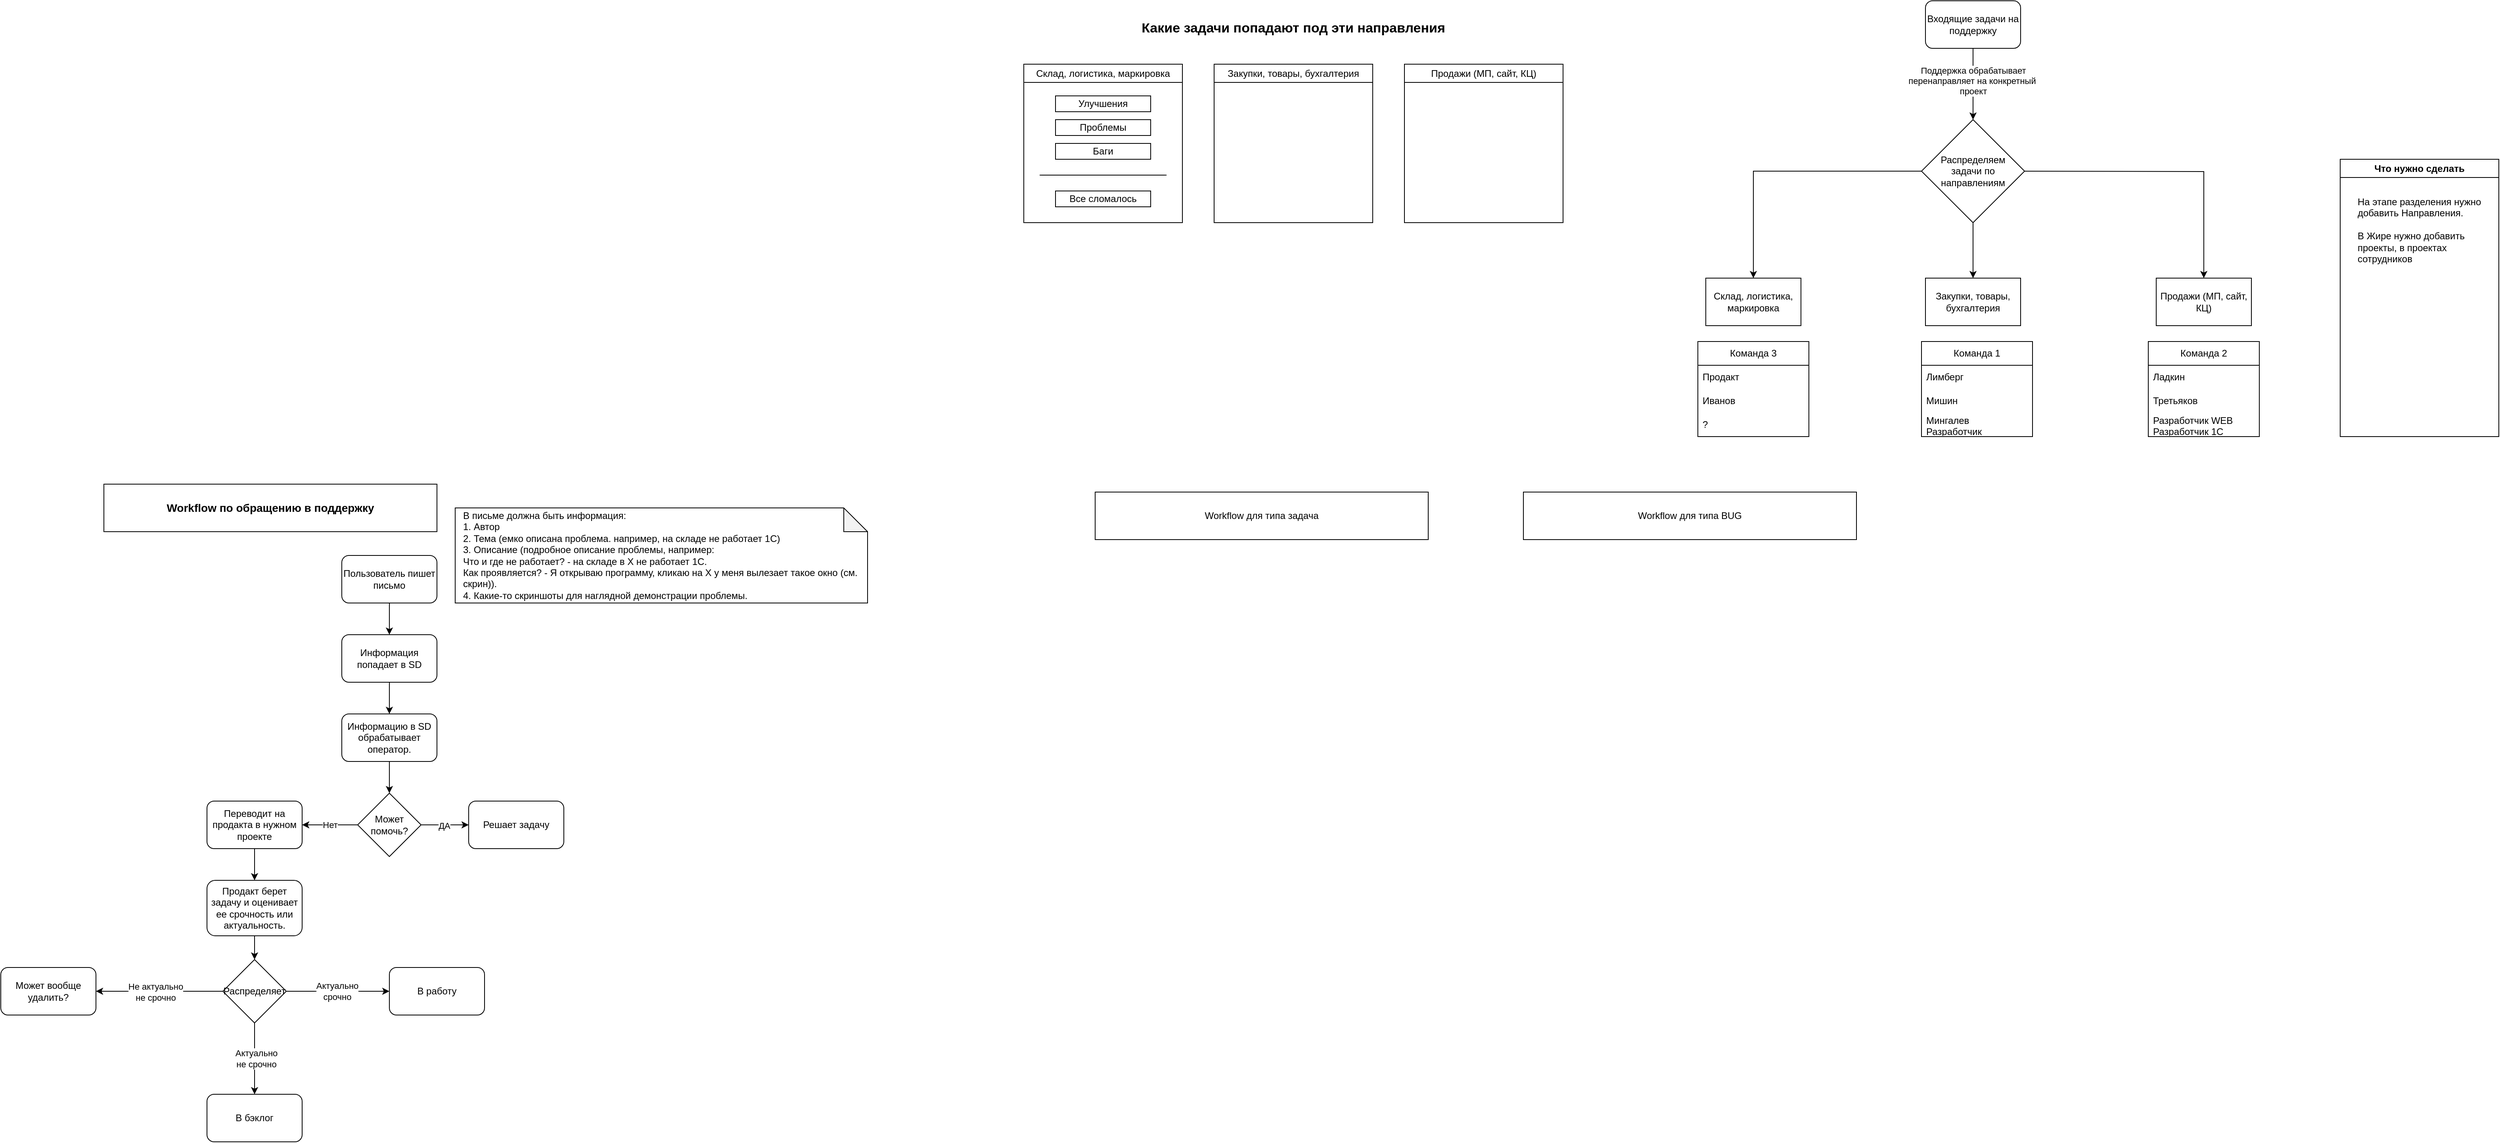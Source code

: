 <mxfile version="24.7.16">
  <diagram name="Page-1" id="zKJSg474zFUpfC8e5f8t">
    <mxGraphModel dx="4901" dy="922" grid="1" gridSize="10" guides="1" tooltips="1" connect="1" arrows="1" fold="1" page="1" pageScale="1" pageWidth="827" pageHeight="1169" math="0" shadow="0">
      <root>
        <mxCell id="0" />
        <mxCell id="1" parent="0" />
        <mxCell id="clkhZw_3v-03GrpoqzjB-17" value="" style="edgeStyle=orthogonalEdgeStyle;rounded=0;orthogonalLoop=1;jettySize=auto;html=1;" parent="1" source="xmXq3l9Uws817rKE1H1e-1" target="clkhZw_3v-03GrpoqzjB-3" edge="1">
          <mxGeometry relative="1" as="geometry" />
        </mxCell>
        <mxCell id="6zCM-tVnXvu0zWscigJL-20" value="Поддержка обрабатывает&lt;div&gt;перенаправляет на конкретный&amp;nbsp;&lt;/div&gt;&lt;div&gt;проект&lt;/div&gt;" style="edgeLabel;html=1;align=center;verticalAlign=middle;resizable=0;points=[];" parent="clkhZw_3v-03GrpoqzjB-17" vertex="1" connectable="0">
          <mxGeometry x="-0.086" relative="1" as="geometry">
            <mxPoint as="offset" />
          </mxGeometry>
        </mxCell>
        <mxCell id="xmXq3l9Uws817rKE1H1e-1" value="Входящие задачи на поддержку" style="rounded=1;whiteSpace=wrap;html=1;" parent="1" vertex="1">
          <mxGeometry x="-473" y="10" width="120" height="60" as="geometry" />
        </mxCell>
        <mxCell id="clkhZw_3v-03GrpoqzjB-6" value="" style="edgeStyle=orthogonalEdgeStyle;rounded=0;orthogonalLoop=1;jettySize=auto;html=1;" parent="1" source="clkhZw_3v-03GrpoqzjB-3" target="clkhZw_3v-03GrpoqzjB-5" edge="1">
          <mxGeometry relative="1" as="geometry" />
        </mxCell>
        <mxCell id="clkhZw_3v-03GrpoqzjB-13" value="" style="edgeStyle=orthogonalEdgeStyle;rounded=0;orthogonalLoop=1;jettySize=auto;html=1;exitX=0.5;exitY=1;exitDx=0;exitDy=0;" parent="1" source="clkhZw_3v-03GrpoqzjB-3" target="clkhZw_3v-03GrpoqzjB-7" edge="1">
          <mxGeometry relative="1" as="geometry" />
        </mxCell>
        <mxCell id="clkhZw_3v-03GrpoqzjB-16" style="edgeStyle=orthogonalEdgeStyle;rounded=0;orthogonalLoop=1;jettySize=auto;html=1;exitX=1;exitY=0.5;exitDx=0;exitDy=0;entryX=0.5;entryY=0;entryDx=0;entryDy=0;" parent="1" target="clkhZw_3v-03GrpoqzjB-15" edge="1">
          <mxGeometry relative="1" as="geometry">
            <mxPoint x="-380" y="225" as="sourcePoint" />
          </mxGeometry>
        </mxCell>
        <mxCell id="clkhZw_3v-03GrpoqzjB-3" value="Распределяем&lt;div&gt;задачи по направлениям&lt;/div&gt;" style="rhombus;whiteSpace=wrap;html=1;" parent="1" vertex="1">
          <mxGeometry x="-478" y="160" width="130" height="130" as="geometry" />
        </mxCell>
        <mxCell id="clkhZw_3v-03GrpoqzjB-5" value="Склад, логистика, маркировка" style="whiteSpace=wrap;html=1;" parent="1" vertex="1">
          <mxGeometry x="-750" y="360" width="120" height="60" as="geometry" />
        </mxCell>
        <mxCell id="clkhZw_3v-03GrpoqzjB-7" value="Закупки, товары, бухгалтерия" style="whiteSpace=wrap;html=1;" parent="1" vertex="1">
          <mxGeometry x="-473" y="360" width="120" height="60" as="geometry" />
        </mxCell>
        <mxCell id="clkhZw_3v-03GrpoqzjB-15" value="Продажи (МП, сайт, КЦ)" style="whiteSpace=wrap;html=1;" parent="1" vertex="1">
          <mxGeometry x="-182" y="360" width="120" height="60" as="geometry" />
        </mxCell>
        <mxCell id="6zCM-tVnXvu0zWscigJL-4" value="Команда 2" style="swimlane;fontStyle=0;childLayout=stackLayout;horizontal=1;startSize=30;horizontalStack=0;resizeParent=1;resizeParentMax=0;resizeLast=0;collapsible=1;marginBottom=0;whiteSpace=wrap;html=1;" parent="1" vertex="1">
          <mxGeometry x="-192" y="440" width="140" height="120" as="geometry" />
        </mxCell>
        <mxCell id="6zCM-tVnXvu0zWscigJL-5" value="Ладкин" style="text;strokeColor=none;fillColor=none;align=left;verticalAlign=middle;spacingLeft=4;spacingRight=4;overflow=hidden;points=[[0,0.5],[1,0.5]];portConstraint=eastwest;rotatable=0;whiteSpace=wrap;html=1;" parent="6zCM-tVnXvu0zWscigJL-4" vertex="1">
          <mxGeometry y="30" width="140" height="30" as="geometry" />
        </mxCell>
        <mxCell id="6zCM-tVnXvu0zWscigJL-6" value="Третьяков" style="text;strokeColor=none;fillColor=none;align=left;verticalAlign=middle;spacingLeft=4;spacingRight=4;overflow=hidden;points=[[0,0.5],[1,0.5]];portConstraint=eastwest;rotatable=0;whiteSpace=wrap;html=1;" parent="6zCM-tVnXvu0zWscigJL-4" vertex="1">
          <mxGeometry y="60" width="140" height="30" as="geometry" />
        </mxCell>
        <mxCell id="6zCM-tVnXvu0zWscigJL-7" value="Разработчик WEB&lt;div&gt;Разработчик 1С&lt;/div&gt;" style="text;strokeColor=none;fillColor=none;align=left;verticalAlign=middle;spacingLeft=4;spacingRight=4;overflow=hidden;points=[[0,0.5],[1,0.5]];portConstraint=eastwest;rotatable=0;whiteSpace=wrap;html=1;" parent="6zCM-tVnXvu0zWscigJL-4" vertex="1">
          <mxGeometry y="90" width="140" height="30" as="geometry" />
        </mxCell>
        <mxCell id="6zCM-tVnXvu0zWscigJL-8" value="Команда 1" style="swimlane;fontStyle=0;childLayout=stackLayout;horizontal=1;startSize=30;horizontalStack=0;resizeParent=1;resizeParentMax=0;resizeLast=0;collapsible=1;marginBottom=0;whiteSpace=wrap;html=1;" parent="1" vertex="1">
          <mxGeometry x="-478" y="440" width="140" height="120" as="geometry" />
        </mxCell>
        <mxCell id="6zCM-tVnXvu0zWscigJL-9" value="Лимберг" style="text;strokeColor=none;fillColor=none;align=left;verticalAlign=middle;spacingLeft=4;spacingRight=4;overflow=hidden;points=[[0,0.5],[1,0.5]];portConstraint=eastwest;rotatable=0;whiteSpace=wrap;html=1;" parent="6zCM-tVnXvu0zWscigJL-8" vertex="1">
          <mxGeometry y="30" width="140" height="30" as="geometry" />
        </mxCell>
        <mxCell id="6zCM-tVnXvu0zWscigJL-10" value="Мишин" style="text;strokeColor=none;fillColor=none;align=left;verticalAlign=middle;spacingLeft=4;spacingRight=4;overflow=hidden;points=[[0,0.5],[1,0.5]];portConstraint=eastwest;rotatable=0;whiteSpace=wrap;html=1;" parent="6zCM-tVnXvu0zWscigJL-8" vertex="1">
          <mxGeometry y="60" width="140" height="30" as="geometry" />
        </mxCell>
        <mxCell id="6zCM-tVnXvu0zWscigJL-11" value="Мингалев&lt;div&gt;Разработчик&lt;/div&gt;" style="text;strokeColor=none;fillColor=none;align=left;verticalAlign=middle;spacingLeft=4;spacingRight=4;overflow=hidden;points=[[0,0.5],[1,0.5]];portConstraint=eastwest;rotatable=0;whiteSpace=wrap;html=1;" parent="6zCM-tVnXvu0zWscigJL-8" vertex="1">
          <mxGeometry y="90" width="140" height="30" as="geometry" />
        </mxCell>
        <mxCell id="6zCM-tVnXvu0zWscigJL-12" value="Команда 3" style="swimlane;fontStyle=0;childLayout=stackLayout;horizontal=1;startSize=30;horizontalStack=0;resizeParent=1;resizeParentMax=0;resizeLast=0;collapsible=1;marginBottom=0;whiteSpace=wrap;html=1;" parent="1" vertex="1">
          <mxGeometry x="-760" y="440" width="140" height="120" as="geometry" />
        </mxCell>
        <mxCell id="6zCM-tVnXvu0zWscigJL-13" value="Продакт" style="text;strokeColor=none;fillColor=none;align=left;verticalAlign=middle;spacingLeft=4;spacingRight=4;overflow=hidden;points=[[0,0.5],[1,0.5]];portConstraint=eastwest;rotatable=0;whiteSpace=wrap;html=1;" parent="6zCM-tVnXvu0zWscigJL-12" vertex="1">
          <mxGeometry y="30" width="140" height="30" as="geometry" />
        </mxCell>
        <mxCell id="6zCM-tVnXvu0zWscigJL-14" value="Иванов" style="text;strokeColor=none;fillColor=none;align=left;verticalAlign=middle;spacingLeft=4;spacingRight=4;overflow=hidden;points=[[0,0.5],[1,0.5]];portConstraint=eastwest;rotatable=0;whiteSpace=wrap;html=1;" parent="6zCM-tVnXvu0zWscigJL-12" vertex="1">
          <mxGeometry y="60" width="140" height="30" as="geometry" />
        </mxCell>
        <mxCell id="6zCM-tVnXvu0zWscigJL-15" value="?" style="text;strokeColor=none;fillColor=none;align=left;verticalAlign=middle;spacingLeft=4;spacingRight=4;overflow=hidden;points=[[0,0.5],[1,0.5]];portConstraint=eastwest;rotatable=0;whiteSpace=wrap;html=1;" parent="6zCM-tVnXvu0zWscigJL-12" vertex="1">
          <mxGeometry y="90" width="140" height="30" as="geometry" />
        </mxCell>
        <mxCell id="6zCM-tVnXvu0zWscigJL-16" value="&lt;span style=&quot;font-weight: 400;&quot;&gt;Склад, логистика, маркировка&lt;/span&gt;" style="swimlane;whiteSpace=wrap;html=1;" parent="1" vertex="1">
          <mxGeometry x="-1610" y="90" width="200" height="200" as="geometry" />
        </mxCell>
        <mxCell id="6zCM-tVnXvu0zWscigJL-21" value="Проблемы" style="whiteSpace=wrap;html=1;" parent="6zCM-tVnXvu0zWscigJL-16" vertex="1">
          <mxGeometry x="40" y="70" width="120" height="20" as="geometry" />
        </mxCell>
        <mxCell id="6zCM-tVnXvu0zWscigJL-22" value="Улучшения" style="whiteSpace=wrap;html=1;" parent="6zCM-tVnXvu0zWscigJL-16" vertex="1">
          <mxGeometry x="40" y="40" width="120" height="20" as="geometry" />
        </mxCell>
        <mxCell id="6zCM-tVnXvu0zWscigJL-23" value="Баги" style="whiteSpace=wrap;html=1;" parent="6zCM-tVnXvu0zWscigJL-16" vertex="1">
          <mxGeometry x="40" y="100" width="120" height="20" as="geometry" />
        </mxCell>
        <mxCell id="6zCM-tVnXvu0zWscigJL-24" value="Все сломалось" style="whiteSpace=wrap;html=1;" parent="6zCM-tVnXvu0zWscigJL-16" vertex="1">
          <mxGeometry x="40" y="160" width="120" height="20" as="geometry" />
        </mxCell>
        <mxCell id="6zCM-tVnXvu0zWscigJL-17" value="&lt;span style=&quot;font-weight: 400;&quot;&gt;Закупки, товары, бухгалтерия&lt;/span&gt;" style="swimlane;whiteSpace=wrap;html=1;" parent="1" vertex="1">
          <mxGeometry x="-1370" y="90" width="200" height="200" as="geometry" />
        </mxCell>
        <mxCell id="6zCM-tVnXvu0zWscigJL-18" value="&lt;span style=&quot;font-weight: 400;&quot;&gt;Продажи (МП, сайт, КЦ)&lt;/span&gt;" style="swimlane;whiteSpace=wrap;html=1;" parent="1" vertex="1">
          <mxGeometry x="-1130" y="90" width="200" height="200" as="geometry" />
        </mxCell>
        <mxCell id="6zCM-tVnXvu0zWscigJL-19" value="Какие задачи попадают под эти направления" style="text;html=1;align=center;verticalAlign=middle;whiteSpace=wrap;rounded=0;fontStyle=1;fontSize=17;" parent="1" vertex="1">
          <mxGeometry x="-1610" y="30" width="680" height="30" as="geometry" />
        </mxCell>
        <mxCell id="6zCM-tVnXvu0zWscigJL-25" value="" style="endArrow=none;html=1;rounded=0;" parent="1" edge="1">
          <mxGeometry width="50" height="50" relative="1" as="geometry">
            <mxPoint x="-1590" y="230" as="sourcePoint" />
            <mxPoint x="-1430" y="230" as="targetPoint" />
          </mxGeometry>
        </mxCell>
        <mxCell id="6zCM-tVnXvu0zWscigJL-26" value="Что нужно сделать" style="swimlane;whiteSpace=wrap;html=1;" parent="1" vertex="1">
          <mxGeometry x="50" y="210" width="200" height="350" as="geometry" />
        </mxCell>
        <mxCell id="6zCM-tVnXvu0zWscigJL-27" value="На этапе разделения нужно добавить Направления.&lt;div&gt;&lt;br&gt;&lt;div&gt;В Жире нужно добавить проекты, в проектах сотрудников&lt;/div&gt;&lt;/div&gt;" style="text;html=1;align=left;verticalAlign=top;whiteSpace=wrap;rounded=0;" parent="6zCM-tVnXvu0zWscigJL-26" vertex="1">
          <mxGeometry x="20" y="40" width="160" height="290" as="geometry" />
        </mxCell>
        <mxCell id="XbYOzq7TOmDHn6luCRxi-1" value="Workflow для типа задача" style="rounded=0;whiteSpace=wrap;html=1;" parent="1" vertex="1">
          <mxGeometry x="-1520" y="630" width="420" height="60" as="geometry" />
        </mxCell>
        <mxCell id="XbYOzq7TOmDHn6luCRxi-2" value="Workflow для типа BUG" style="rounded=0;whiteSpace=wrap;html=1;" parent="1" vertex="1">
          <mxGeometry x="-980" y="630" width="420" height="60" as="geometry" />
        </mxCell>
        <mxCell id="XbYOzq7TOmDHn6luCRxi-3" value="Workflow по обращению в поддержку" style="rounded=0;whiteSpace=wrap;html=1;fontStyle=1;fontSize=14;" parent="1" vertex="1">
          <mxGeometry x="-2770" y="620" width="420" height="60" as="geometry" />
        </mxCell>
        <mxCell id="XbYOzq7TOmDHn6luCRxi-7" value="" style="edgeStyle=orthogonalEdgeStyle;rounded=0;orthogonalLoop=1;jettySize=auto;html=1;" parent="1" source="XbYOzq7TOmDHn6luCRxi-4" target="XbYOzq7TOmDHn6luCRxi-6" edge="1">
          <mxGeometry relative="1" as="geometry" />
        </mxCell>
        <mxCell id="XbYOzq7TOmDHn6luCRxi-4" value="Пользователь пишет письмо" style="rounded=1;whiteSpace=wrap;html=1;" parent="1" vertex="1">
          <mxGeometry x="-2470" y="710" width="120" height="60" as="geometry" />
        </mxCell>
        <mxCell id="XbYOzq7TOmDHn6luCRxi-5" value="В письме должна быть информация:&lt;div&gt;1. Автор&lt;/div&gt;&lt;div&gt;2. Тема (емко описана проблема. например, на складе не работает 1С)&lt;/div&gt;&lt;div&gt;3. Описание (подробное описание проблемы, например:&lt;/div&gt;&lt;div&gt;Что и где не работает? - на складе в Х не работает 1С.&lt;/div&gt;&lt;div&gt;Как проявляется? - Я открываю программу, кликаю на Х у меня вылезает такое окно (см. скрин)).&lt;/div&gt;&lt;div&gt;4. Какие-то скриншоты для наглядной демонстрации проблемы.&lt;/div&gt;" style="shape=note;whiteSpace=wrap;html=1;backgroundOutline=1;darkOpacity=0.05;align=left;spacing=10;" parent="1" vertex="1">
          <mxGeometry x="-2327" y="650" width="520" height="120" as="geometry" />
        </mxCell>
        <mxCell id="XbYOzq7TOmDHn6luCRxi-9" value="" style="edgeStyle=orthogonalEdgeStyle;rounded=0;orthogonalLoop=1;jettySize=auto;html=1;" parent="1" source="XbYOzq7TOmDHn6luCRxi-6" target="XbYOzq7TOmDHn6luCRxi-8" edge="1">
          <mxGeometry relative="1" as="geometry" />
        </mxCell>
        <mxCell id="XbYOzq7TOmDHn6luCRxi-6" value="Информация попадает в SD" style="rounded=1;whiteSpace=wrap;html=1;" parent="1" vertex="1">
          <mxGeometry x="-2470" y="810" width="120" height="60" as="geometry" />
        </mxCell>
        <mxCell id="eAZ0J_NPHGMcCsTDPRW5-2" value="" style="edgeStyle=orthogonalEdgeStyle;rounded=0;orthogonalLoop=1;jettySize=auto;html=1;" edge="1" parent="1" source="XbYOzq7TOmDHn6luCRxi-8" target="eAZ0J_NPHGMcCsTDPRW5-1">
          <mxGeometry relative="1" as="geometry" />
        </mxCell>
        <mxCell id="XbYOzq7TOmDHn6luCRxi-8" value="Информацию в SD обрабатывает оператор." style="rounded=1;whiteSpace=wrap;html=1;" parent="1" vertex="1">
          <mxGeometry x="-2470" y="910" width="120" height="60" as="geometry" />
        </mxCell>
        <mxCell id="eAZ0J_NPHGMcCsTDPRW5-6" value="" style="edgeStyle=orthogonalEdgeStyle;rounded=0;orthogonalLoop=1;jettySize=auto;html=1;" edge="1" parent="1" source="eAZ0J_NPHGMcCsTDPRW5-1" target="eAZ0J_NPHGMcCsTDPRW5-5">
          <mxGeometry relative="1" as="geometry" />
        </mxCell>
        <mxCell id="eAZ0J_NPHGMcCsTDPRW5-9" value="ДА" style="edgeLabel;html=1;align=center;verticalAlign=middle;resizable=0;points=[];" vertex="1" connectable="0" parent="eAZ0J_NPHGMcCsTDPRW5-6">
          <mxGeometry x="-0.033" y="-1" relative="1" as="geometry">
            <mxPoint as="offset" />
          </mxGeometry>
        </mxCell>
        <mxCell id="eAZ0J_NPHGMcCsTDPRW5-8" value="Нет" style="edgeStyle=orthogonalEdgeStyle;rounded=0;orthogonalLoop=1;jettySize=auto;html=1;" edge="1" parent="1" source="eAZ0J_NPHGMcCsTDPRW5-1" target="eAZ0J_NPHGMcCsTDPRW5-7">
          <mxGeometry relative="1" as="geometry" />
        </mxCell>
        <mxCell id="eAZ0J_NPHGMcCsTDPRW5-1" value="Может&lt;div&gt;помочь?&lt;/div&gt;" style="rhombus;whiteSpace=wrap;html=1;" vertex="1" parent="1">
          <mxGeometry x="-2450" y="1010" width="80" height="80" as="geometry" />
        </mxCell>
        <mxCell id="eAZ0J_NPHGMcCsTDPRW5-5" value="Решает задачу" style="rounded=1;whiteSpace=wrap;html=1;" vertex="1" parent="1">
          <mxGeometry x="-2310" y="1020" width="120" height="60" as="geometry" />
        </mxCell>
        <mxCell id="eAZ0J_NPHGMcCsTDPRW5-11" value="" style="edgeStyle=orthogonalEdgeStyle;rounded=0;orthogonalLoop=1;jettySize=auto;html=1;" edge="1" parent="1" source="eAZ0J_NPHGMcCsTDPRW5-7" target="eAZ0J_NPHGMcCsTDPRW5-10">
          <mxGeometry relative="1" as="geometry" />
        </mxCell>
        <mxCell id="eAZ0J_NPHGMcCsTDPRW5-7" value="Переводит на продакта в нужном проекте" style="rounded=1;whiteSpace=wrap;html=1;" vertex="1" parent="1">
          <mxGeometry x="-2640" y="1020" width="120" height="60" as="geometry" />
        </mxCell>
        <mxCell id="eAZ0J_NPHGMcCsTDPRW5-26" value="" style="edgeStyle=orthogonalEdgeStyle;rounded=0;orthogonalLoop=1;jettySize=auto;html=1;" edge="1" parent="1" source="eAZ0J_NPHGMcCsTDPRW5-10" target="eAZ0J_NPHGMcCsTDPRW5-16">
          <mxGeometry relative="1" as="geometry" />
        </mxCell>
        <mxCell id="eAZ0J_NPHGMcCsTDPRW5-10" value="Продакт берет задачу и оценивает ее срочность или актуальность." style="rounded=1;whiteSpace=wrap;html=1;" vertex="1" parent="1">
          <mxGeometry x="-2640" y="1120" width="120" height="70" as="geometry" />
        </mxCell>
        <mxCell id="eAZ0J_NPHGMcCsTDPRW5-18" style="edgeStyle=orthogonalEdgeStyle;rounded=0;orthogonalLoop=1;jettySize=auto;html=1;entryX=0;entryY=0.5;entryDx=0;entryDy=0;" edge="1" parent="1" source="eAZ0J_NPHGMcCsTDPRW5-16" target="eAZ0J_NPHGMcCsTDPRW5-17">
          <mxGeometry relative="1" as="geometry" />
        </mxCell>
        <mxCell id="eAZ0J_NPHGMcCsTDPRW5-19" value="Актуально&lt;div&gt;срочно&lt;/div&gt;" style="edgeLabel;html=1;align=center;verticalAlign=middle;resizable=0;points=[];" vertex="1" connectable="0" parent="eAZ0J_NPHGMcCsTDPRW5-18">
          <mxGeometry x="-0.024" relative="1" as="geometry">
            <mxPoint as="offset" />
          </mxGeometry>
        </mxCell>
        <mxCell id="eAZ0J_NPHGMcCsTDPRW5-21" style="edgeStyle=orthogonalEdgeStyle;rounded=0;orthogonalLoop=1;jettySize=auto;html=1;entryX=0.5;entryY=0;entryDx=0;entryDy=0;" edge="1" parent="1" source="eAZ0J_NPHGMcCsTDPRW5-16" target="eAZ0J_NPHGMcCsTDPRW5-20">
          <mxGeometry relative="1" as="geometry" />
        </mxCell>
        <mxCell id="eAZ0J_NPHGMcCsTDPRW5-22" value="Актуально&lt;div&gt;не срочно&lt;/div&gt;" style="edgeLabel;html=1;align=center;verticalAlign=middle;resizable=0;points=[];" vertex="1" connectable="0" parent="eAZ0J_NPHGMcCsTDPRW5-21">
          <mxGeometry x="-0.007" y="2" relative="1" as="geometry">
            <mxPoint as="offset" />
          </mxGeometry>
        </mxCell>
        <mxCell id="eAZ0J_NPHGMcCsTDPRW5-24" style="edgeStyle=orthogonalEdgeStyle;rounded=0;orthogonalLoop=1;jettySize=auto;html=1;" edge="1" parent="1" source="eAZ0J_NPHGMcCsTDPRW5-16" target="eAZ0J_NPHGMcCsTDPRW5-23">
          <mxGeometry relative="1" as="geometry" />
        </mxCell>
        <mxCell id="eAZ0J_NPHGMcCsTDPRW5-25" value="Не актуально&lt;div&gt;не срочно&lt;/div&gt;" style="edgeLabel;html=1;align=center;verticalAlign=middle;resizable=0;points=[];" vertex="1" connectable="0" parent="eAZ0J_NPHGMcCsTDPRW5-24">
          <mxGeometry x="0.064" y="1" relative="1" as="geometry">
            <mxPoint as="offset" />
          </mxGeometry>
        </mxCell>
        <mxCell id="eAZ0J_NPHGMcCsTDPRW5-16" value="Распределяет" style="rhombus;whiteSpace=wrap;html=1;" vertex="1" parent="1">
          <mxGeometry x="-2620" y="1220" width="80" height="80" as="geometry" />
        </mxCell>
        <mxCell id="eAZ0J_NPHGMcCsTDPRW5-17" value="В работу" style="rounded=1;whiteSpace=wrap;html=1;" vertex="1" parent="1">
          <mxGeometry x="-2410" y="1230" width="120" height="60" as="geometry" />
        </mxCell>
        <mxCell id="eAZ0J_NPHGMcCsTDPRW5-20" value="В бэклог" style="rounded=1;whiteSpace=wrap;html=1;" vertex="1" parent="1">
          <mxGeometry x="-2640" y="1390" width="120" height="60" as="geometry" />
        </mxCell>
        <mxCell id="eAZ0J_NPHGMcCsTDPRW5-23" value="Может вообще удалить?" style="rounded=1;whiteSpace=wrap;html=1;" vertex="1" parent="1">
          <mxGeometry x="-2900" y="1230" width="120" height="60" as="geometry" />
        </mxCell>
      </root>
    </mxGraphModel>
  </diagram>
</mxfile>
